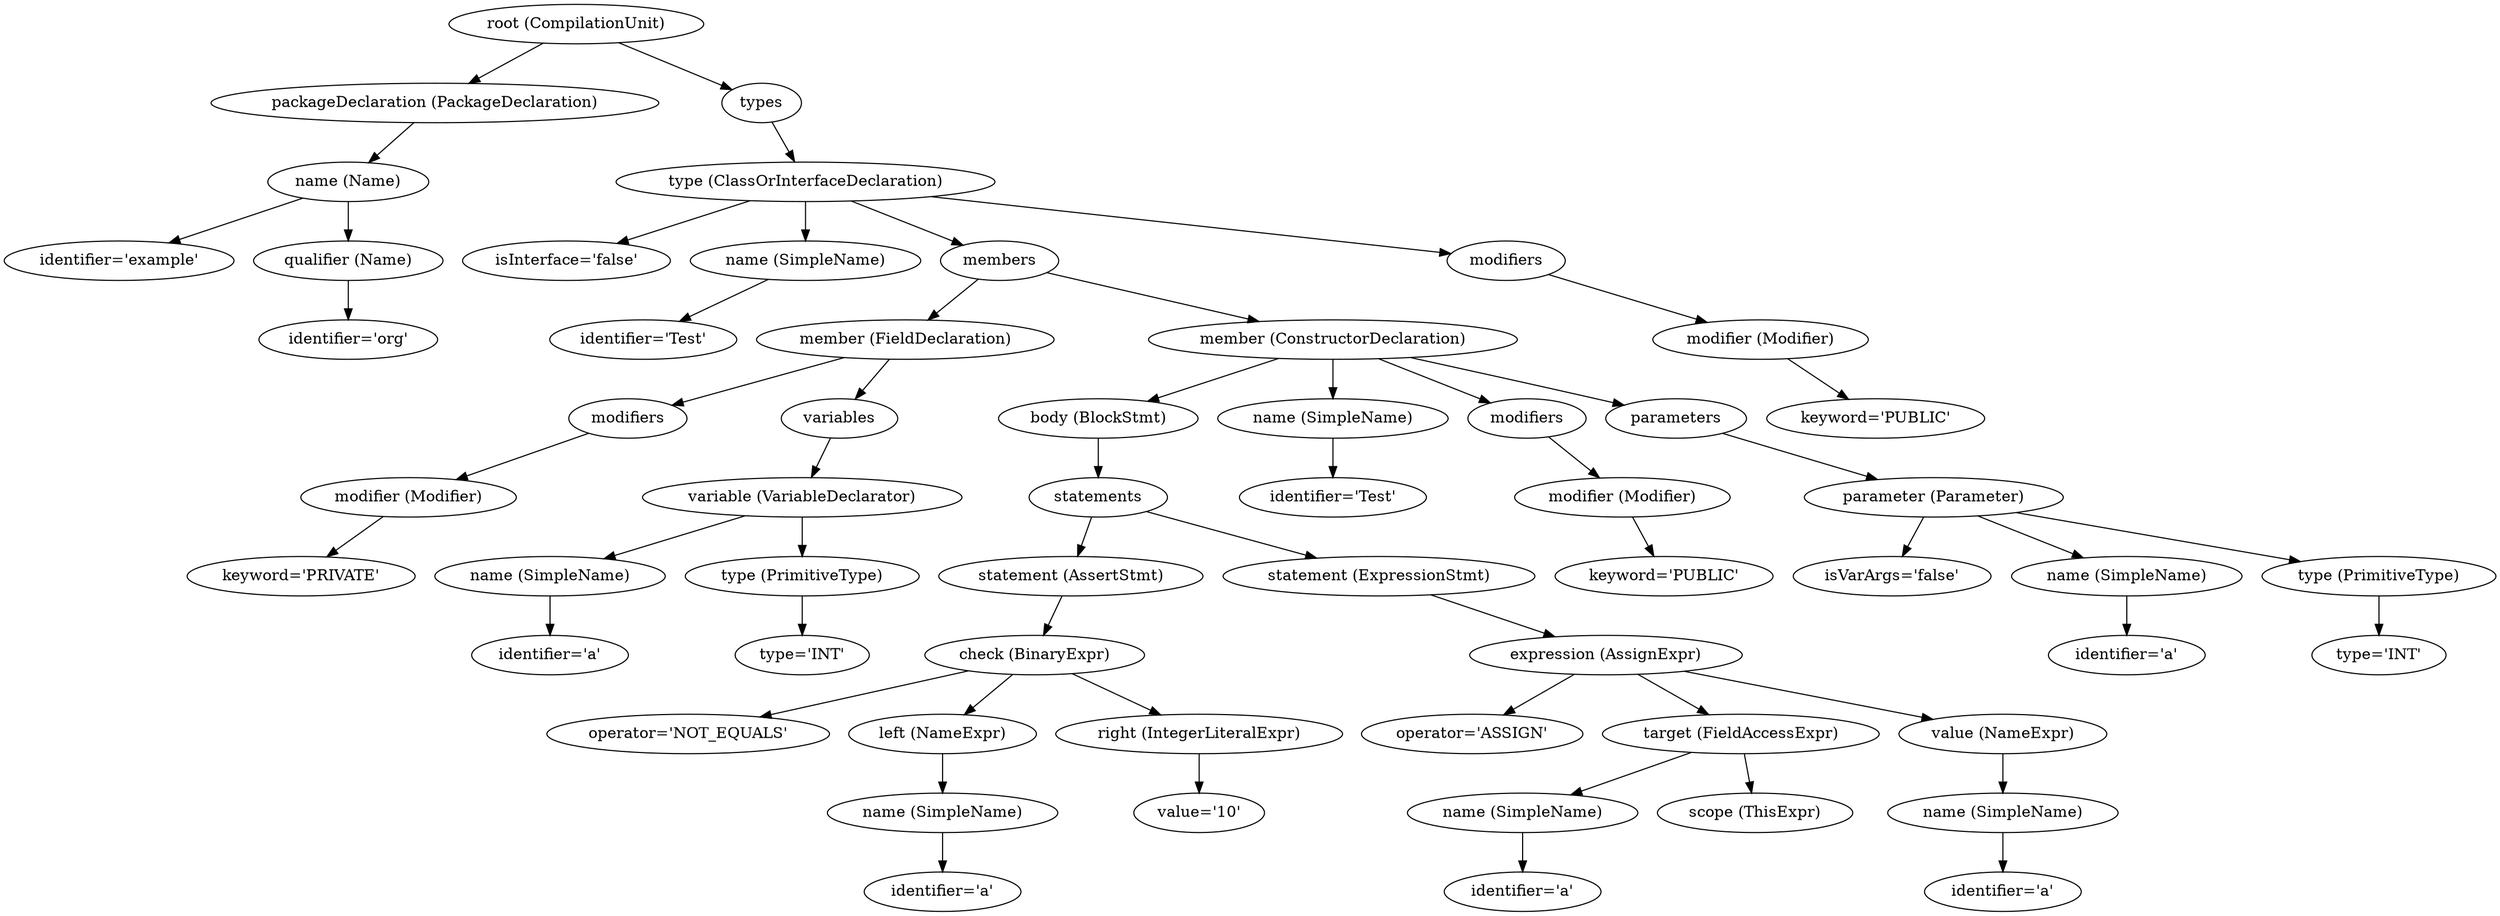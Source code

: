 digraph {
n0 [label="root (CompilationUnit)"];
n1 [label="packageDeclaration (PackageDeclaration)"];
n0 -> n1;
n2 [label="name (Name)"];
n1 -> n2;
n3 [label="identifier='example'"];
n2 -> n3;
n4 [label="qualifier (Name)"];
n2 -> n4;
n5 [label="identifier='org'"];
n4 -> n5;
n6 [label="types"];
n0 -> n6;
n7 [label="type (ClassOrInterfaceDeclaration)"];
n6 -> n7;
n8 [label="isInterface='false'"];
n7 -> n8;
n9 [label="name (SimpleName)"];
n7 -> n9;
n10 [label="identifier='Test'"];
n9 -> n10;
n11 [label="members"];
n7 -> n11;
n12 [label="member (FieldDeclaration)"];
n11 -> n12;
n13 [label="modifiers"];
n12 -> n13;
n14 [label="modifier (Modifier)"];
n13 -> n14;
n15 [label="keyword='PRIVATE'"];
n14 -> n15;
n16 [label="variables"];
n12 -> n16;
n17 [label="variable (VariableDeclarator)"];
n16 -> n17;
n18 [label="name (SimpleName)"];
n17 -> n18;
n19 [label="identifier='a'"];
n18 -> n19;
n20 [label="type (PrimitiveType)"];
n17 -> n20;
n21 [label="type='INT'"];
n20 -> n21;
n22 [label="member (ConstructorDeclaration)"];
n11 -> n22;
n23 [label="body (BlockStmt)"];
n22 -> n23;
n24 [label="statements"];
n23 -> n24;
n25 [label="statement (AssertStmt)"];
n24 -> n25;
n26 [label="check (BinaryExpr)"];
n25 -> n26;
n27 [label="operator='NOT_EQUALS'"];
n26 -> n27;
n28 [label="left (NameExpr)"];
n26 -> n28;
n29 [label="name (SimpleName)"];
n28 -> n29;
n30 [label="identifier='a'"];
n29 -> n30;
n31 [label="right (IntegerLiteralExpr)"];
n26 -> n31;
n32 [label="value='10'"];
n31 -> n32;
n33 [label="statement (ExpressionStmt)"];
n24 -> n33;
n34 [label="expression (AssignExpr)"];
n33 -> n34;
n35 [label="operator='ASSIGN'"];
n34 -> n35;
n36 [label="target (FieldAccessExpr)"];
n34 -> n36;
n37 [label="name (SimpleName)"];
n36 -> n37;
n38 [label="identifier='a'"];
n37 -> n38;
n39 [label="scope (ThisExpr)"];
n36 -> n39;
n40 [label="value (NameExpr)"];
n34 -> n40;
n41 [label="name (SimpleName)"];
n40 -> n41;
n42 [label="identifier='a'"];
n41 -> n42;
n43 [label="name (SimpleName)"];
n22 -> n43;
n44 [label="identifier='Test'"];
n43 -> n44;
n45 [label="modifiers"];
n22 -> n45;
n46 [label="modifier (Modifier)"];
n45 -> n46;
n47 [label="keyword='PUBLIC'"];
n46 -> n47;
n48 [label="parameters"];
n22 -> n48;
n49 [label="parameter (Parameter)"];
n48 -> n49;
n50 [label="isVarArgs='false'"];
n49 -> n50;
n51 [label="name (SimpleName)"];
n49 -> n51;
n52 [label="identifier='a'"];
n51 -> n52;
n53 [label="type (PrimitiveType)"];
n49 -> n53;
n54 [label="type='INT'"];
n53 -> n54;
n55 [label="modifiers"];
n7 -> n55;
n56 [label="modifier (Modifier)"];
n55 -> n56;
n57 [label="keyword='PUBLIC'"];
n56 -> n57;
}